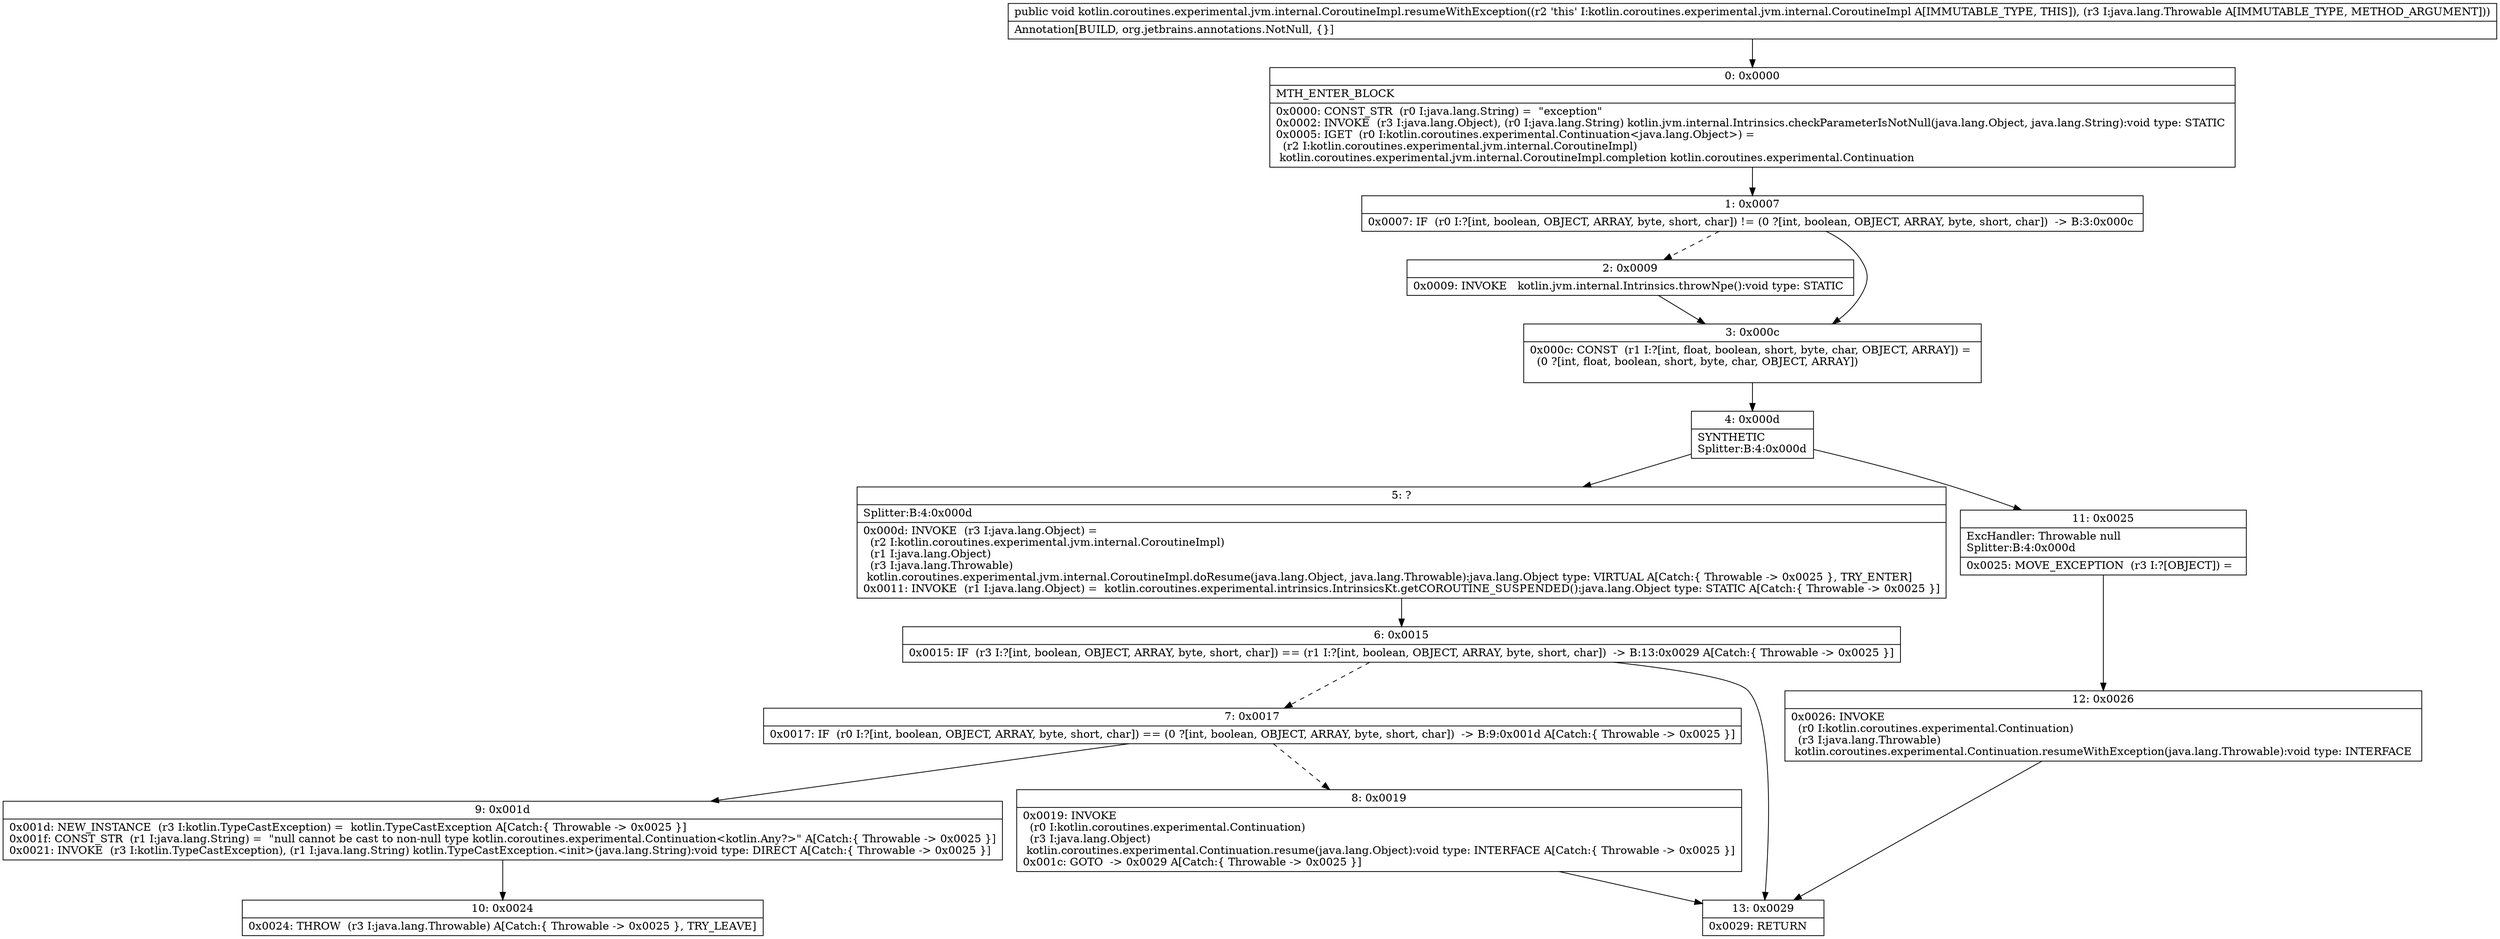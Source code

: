 digraph "CFG forkotlin.coroutines.experimental.jvm.internal.CoroutineImpl.resumeWithException(Ljava\/lang\/Throwable;)V" {
Node_0 [shape=record,label="{0\:\ 0x0000|MTH_ENTER_BLOCK\l|0x0000: CONST_STR  (r0 I:java.lang.String) =  \"exception\" \l0x0002: INVOKE  (r3 I:java.lang.Object), (r0 I:java.lang.String) kotlin.jvm.internal.Intrinsics.checkParameterIsNotNull(java.lang.Object, java.lang.String):void type: STATIC \l0x0005: IGET  (r0 I:kotlin.coroutines.experimental.Continuation\<java.lang.Object\>) = \l  (r2 I:kotlin.coroutines.experimental.jvm.internal.CoroutineImpl)\l kotlin.coroutines.experimental.jvm.internal.CoroutineImpl.completion kotlin.coroutines.experimental.Continuation \l}"];
Node_1 [shape=record,label="{1\:\ 0x0007|0x0007: IF  (r0 I:?[int, boolean, OBJECT, ARRAY, byte, short, char]) != (0 ?[int, boolean, OBJECT, ARRAY, byte, short, char])  \-\> B:3:0x000c \l}"];
Node_2 [shape=record,label="{2\:\ 0x0009|0x0009: INVOKE   kotlin.jvm.internal.Intrinsics.throwNpe():void type: STATIC \l}"];
Node_3 [shape=record,label="{3\:\ 0x000c|0x000c: CONST  (r1 I:?[int, float, boolean, short, byte, char, OBJECT, ARRAY]) = \l  (0 ?[int, float, boolean, short, byte, char, OBJECT, ARRAY])\l \l}"];
Node_4 [shape=record,label="{4\:\ 0x000d|SYNTHETIC\lSplitter:B:4:0x000d\l}"];
Node_5 [shape=record,label="{5\:\ ?|Splitter:B:4:0x000d\l|0x000d: INVOKE  (r3 I:java.lang.Object) = \l  (r2 I:kotlin.coroutines.experimental.jvm.internal.CoroutineImpl)\l  (r1 I:java.lang.Object)\l  (r3 I:java.lang.Throwable)\l kotlin.coroutines.experimental.jvm.internal.CoroutineImpl.doResume(java.lang.Object, java.lang.Throwable):java.lang.Object type: VIRTUAL A[Catch:\{ Throwable \-\> 0x0025 \}, TRY_ENTER]\l0x0011: INVOKE  (r1 I:java.lang.Object) =  kotlin.coroutines.experimental.intrinsics.IntrinsicsKt.getCOROUTINE_SUSPENDED():java.lang.Object type: STATIC A[Catch:\{ Throwable \-\> 0x0025 \}]\l}"];
Node_6 [shape=record,label="{6\:\ 0x0015|0x0015: IF  (r3 I:?[int, boolean, OBJECT, ARRAY, byte, short, char]) == (r1 I:?[int, boolean, OBJECT, ARRAY, byte, short, char])  \-\> B:13:0x0029 A[Catch:\{ Throwable \-\> 0x0025 \}]\l}"];
Node_7 [shape=record,label="{7\:\ 0x0017|0x0017: IF  (r0 I:?[int, boolean, OBJECT, ARRAY, byte, short, char]) == (0 ?[int, boolean, OBJECT, ARRAY, byte, short, char])  \-\> B:9:0x001d A[Catch:\{ Throwable \-\> 0x0025 \}]\l}"];
Node_8 [shape=record,label="{8\:\ 0x0019|0x0019: INVOKE  \l  (r0 I:kotlin.coroutines.experimental.Continuation)\l  (r3 I:java.lang.Object)\l kotlin.coroutines.experimental.Continuation.resume(java.lang.Object):void type: INTERFACE A[Catch:\{ Throwable \-\> 0x0025 \}]\l0x001c: GOTO  \-\> 0x0029 A[Catch:\{ Throwable \-\> 0x0025 \}]\l}"];
Node_9 [shape=record,label="{9\:\ 0x001d|0x001d: NEW_INSTANCE  (r3 I:kotlin.TypeCastException) =  kotlin.TypeCastException A[Catch:\{ Throwable \-\> 0x0025 \}]\l0x001f: CONST_STR  (r1 I:java.lang.String) =  \"null cannot be cast to non\-null type kotlin.coroutines.experimental.Continuation\<kotlin.Any?\>\" A[Catch:\{ Throwable \-\> 0x0025 \}]\l0x0021: INVOKE  (r3 I:kotlin.TypeCastException), (r1 I:java.lang.String) kotlin.TypeCastException.\<init\>(java.lang.String):void type: DIRECT A[Catch:\{ Throwable \-\> 0x0025 \}]\l}"];
Node_10 [shape=record,label="{10\:\ 0x0024|0x0024: THROW  (r3 I:java.lang.Throwable) A[Catch:\{ Throwable \-\> 0x0025 \}, TRY_LEAVE]\l}"];
Node_11 [shape=record,label="{11\:\ 0x0025|ExcHandler: Throwable null\lSplitter:B:4:0x000d\l|0x0025: MOVE_EXCEPTION  (r3 I:?[OBJECT]) =  \l}"];
Node_12 [shape=record,label="{12\:\ 0x0026|0x0026: INVOKE  \l  (r0 I:kotlin.coroutines.experimental.Continuation)\l  (r3 I:java.lang.Throwable)\l kotlin.coroutines.experimental.Continuation.resumeWithException(java.lang.Throwable):void type: INTERFACE \l}"];
Node_13 [shape=record,label="{13\:\ 0x0029|0x0029: RETURN   \l}"];
MethodNode[shape=record,label="{public void kotlin.coroutines.experimental.jvm.internal.CoroutineImpl.resumeWithException((r2 'this' I:kotlin.coroutines.experimental.jvm.internal.CoroutineImpl A[IMMUTABLE_TYPE, THIS]), (r3 I:java.lang.Throwable A[IMMUTABLE_TYPE, METHOD_ARGUMENT]))  | Annotation[BUILD, org.jetbrains.annotations.NotNull, \{\}]\l}"];
MethodNode -> Node_0;
Node_0 -> Node_1;
Node_1 -> Node_2[style=dashed];
Node_1 -> Node_3;
Node_2 -> Node_3;
Node_3 -> Node_4;
Node_4 -> Node_5;
Node_4 -> Node_11;
Node_5 -> Node_6;
Node_6 -> Node_7[style=dashed];
Node_6 -> Node_13;
Node_7 -> Node_8[style=dashed];
Node_7 -> Node_9;
Node_8 -> Node_13;
Node_9 -> Node_10;
Node_11 -> Node_12;
Node_12 -> Node_13;
}


